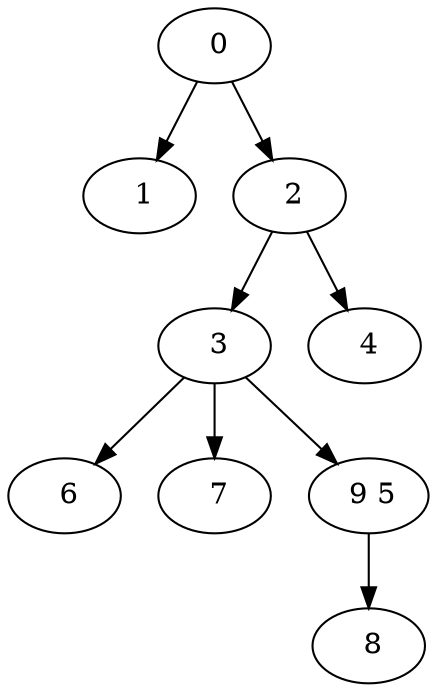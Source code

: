 digraph mytree {
" 0" -> " 1";
" 0" -> " 2";
" 1";
" 2" -> " 3";
" 2" -> " 4";
" 3" -> " 6";
" 3" -> " 7";
" 3" -> " 9 5";
" 4";
" 6";
" 7";
" 9 5" -> " 8";
" 8";
}
